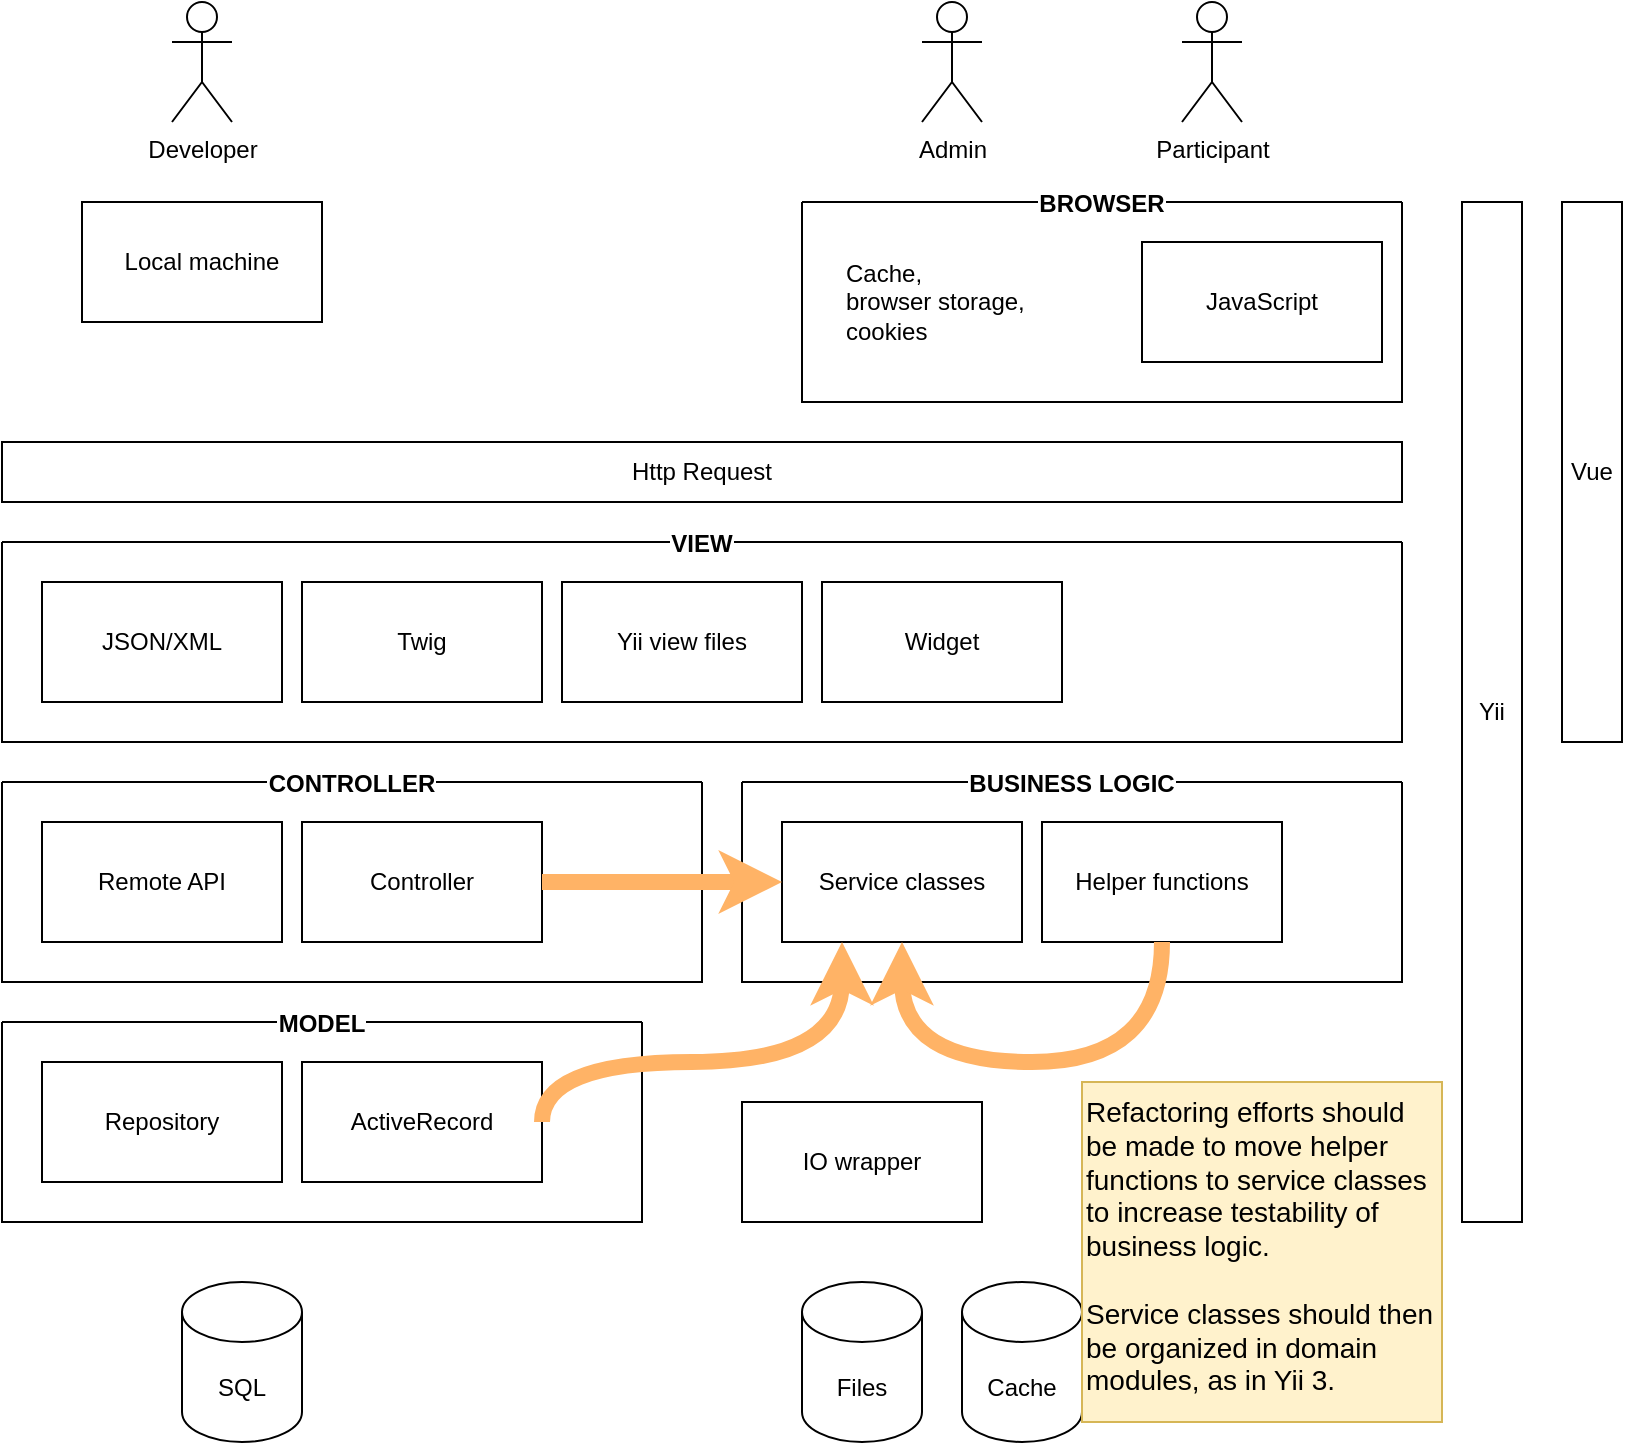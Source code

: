 <mxfile version="14.9.9" type="github"><diagram id="CAZZak_FirUkJ6t7yPCO" name="Page-1"><mxGraphModel dx="1420" dy="1889" grid="1" gridSize="10" guides="1" tooltips="1" connect="1" arrows="1" fold="1" page="1" pageScale="1" pageWidth="850" pageHeight="1100" math="0" shadow="0"><root><mxCell id="0"/><mxCell id="1" parent="0"/><mxCell id="ZQ06bYMubK2WD7voXs-C-1" value="SQL" style="shape=cylinder3;whiteSpace=wrap;html=1;boundedLbl=1;backgroundOutline=1;size=15;" parent="1" vertex="1"><mxGeometry x="220" y="320" width="60" height="80" as="geometry"/></mxCell><mxCell id="ZQ06bYMubK2WD7voXs-C-6" value="Service classes" style="whiteSpace=wrap;html=1;" parent="1" vertex="1"><mxGeometry x="520" y="90" width="120" height="60" as="geometry"/></mxCell><mxCell id="ZQ06bYMubK2WD7voXs-C-18" value="BUSINESS LOGIC" style="swimlane;startSize=0;labelBackgroundColor=#ffffff;" parent="1" vertex="1"><mxGeometry x="500" y="70" width="330" height="100" as="geometry"/></mxCell><mxCell id="ZQ06bYMubK2WD7voXs-C-7" value="Helper functions" style="whiteSpace=wrap;html=1;" parent="ZQ06bYMubK2WD7voXs-C-18" vertex="1"><mxGeometry x="150" y="20" width="120" height="60" as="geometry"/></mxCell><mxCell id="ZQ06bYMubK2WD7voXs-C-21" value="CONTROLLER" style="swimlane;startSize=0;labelBackgroundColor=#ffffff;" parent="1" vertex="1"><mxGeometry x="130" y="70" width="350" height="100" as="geometry"/></mxCell><mxCell id="ZQ06bYMubK2WD7voXs-C-3" value="Controller" style="rounded=0;whiteSpace=wrap;html=1;" parent="ZQ06bYMubK2WD7voXs-C-21" vertex="1"><mxGeometry x="150" y="20" width="120" height="60" as="geometry"/></mxCell><mxCell id="ZQ06bYMubK2WD7voXs-C-20" value="Remote API" style="rounded=0;whiteSpace=wrap;html=1;" parent="ZQ06bYMubK2WD7voXs-C-21" vertex="1"><mxGeometry x="20" y="20" width="120" height="60" as="geometry"/></mxCell><mxCell id="ZQ06bYMubK2WD7voXs-C-27" value="VIEW" style="swimlane;startSize=0;swimlaneFillColor=none;swimlaneLine=1;rounded=0;shadow=0;sketch=0;labelBackgroundColor=#ffffff;" parent="1" vertex="1"><mxGeometry x="130" y="-50" width="700" height="100" as="geometry"/></mxCell><mxCell id="ZQ06bYMubK2WD7voXs-C-28" value="JSON/XML" style="rounded=0;whiteSpace=wrap;html=1;" parent="ZQ06bYMubK2WD7voXs-C-27" vertex="1"><mxGeometry x="20" y="20" width="120" height="60" as="geometry"/></mxCell><mxCell id="ZQ06bYMubK2WD7voXs-C-48" value="Widget" style="rounded=0;whiteSpace=wrap;html=1;" parent="ZQ06bYMubK2WD7voXs-C-27" vertex="1"><mxGeometry x="410" y="20" width="120" height="60" as="geometry"/></mxCell><mxCell id="ZQ06bYMubK2WD7voXs-C-25" value="Twig" style="rounded=0;whiteSpace=wrap;html=1;" parent="ZQ06bYMubK2WD7voXs-C-27" vertex="1"><mxGeometry x="150" y="20" width="120" height="60" as="geometry"/></mxCell><mxCell id="ZQ06bYMubK2WD7voXs-C-4" value="Yii view files" style="rounded=0;whiteSpace=wrap;html=1;" parent="ZQ06bYMubK2WD7voXs-C-27" vertex="1"><mxGeometry x="280" y="20" width="120" height="60" as="geometry"/></mxCell><mxCell id="ZQ06bYMubK2WD7voXs-C-30" value="Local machine" style="rounded=0;whiteSpace=wrap;html=1;" parent="1" vertex="1"><mxGeometry x="170" y="-220" width="120" height="60" as="geometry"/></mxCell><mxCell id="ZQ06bYMubK2WD7voXs-C-31" value="Admin" style="shape=umlActor;verticalLabelPosition=bottom;verticalAlign=top;html=1;outlineConnect=0;" parent="1" vertex="1"><mxGeometry x="590" y="-320" width="30" height="60" as="geometry"/></mxCell><mxCell id="ZQ06bYMubK2WD7voXs-C-32" value="Participant" style="shape=umlActor;verticalLabelPosition=bottom;verticalAlign=top;html=1;outlineConnect=0;" parent="1" vertex="1"><mxGeometry x="720" y="-320" width="30" height="60" as="geometry"/></mxCell><mxCell id="ZQ06bYMubK2WD7voXs-C-33" value="Developer" style="shape=umlActor;verticalLabelPosition=bottom;verticalAlign=top;html=1;outlineConnect=0;" parent="1" vertex="1"><mxGeometry x="215" y="-320" width="30" height="60" as="geometry"/></mxCell><mxCell id="ZQ06bYMubK2WD7voXs-C-36" value="Http Request" style="rounded=0;whiteSpace=wrap;html=1;" parent="1" vertex="1"><mxGeometry x="130" y="-100" width="700" height="30" as="geometry"/></mxCell><mxCell id="ZQ06bYMubK2WD7voXs-C-38" value="MODEL" style="swimlane;startSize=0;labelBackgroundColor=#ffffff;labelBorderColor=none;" parent="1" vertex="1"><mxGeometry x="130" y="190" width="320" height="100" as="geometry"/></mxCell><mxCell id="ZQ06bYMubK2WD7voXs-C-40" value="ActiveRecord" style="rounded=0;whiteSpace=wrap;html=1;" parent="ZQ06bYMubK2WD7voXs-C-38" vertex="1"><mxGeometry x="150" y="20" width="120" height="60" as="geometry"/></mxCell><mxCell id="ZQ06bYMubK2WD7voXs-C-41" value="Repository" style="rounded=0;whiteSpace=wrap;html=1;" parent="ZQ06bYMubK2WD7voXs-C-38" vertex="1"><mxGeometry x="20" y="20" width="120" height="60" as="geometry"/></mxCell><mxCell id="ZQ06bYMubK2WD7voXs-C-44" value="BROWSER" style="swimlane;startSize=0;labelBackgroundColor=#ffffff;" parent="1" vertex="1"><mxGeometry x="530" y="-220" width="300" height="100" as="geometry"/></mxCell><mxCell id="ZQ06bYMubK2WD7voXs-C-5" value="JavaScript" style="whiteSpace=wrap;html=1;" parent="ZQ06bYMubK2WD7voXs-C-44" vertex="1"><mxGeometry x="170" y="20" width="120" height="60" as="geometry"/></mxCell><mxCell id="ZQ06bYMubK2WD7voXs-C-49" value="&lt;div align=&quot;left&quot;&gt;Cache,&lt;br&gt;&lt;/div&gt;&lt;div align=&quot;left&quot;&gt;browser storage,&lt;/div&gt;&lt;div align=&quot;left&quot;&gt;cookies&lt;/div&gt;" style="text;html=1;strokeColor=none;fillColor=none;align=left;verticalAlign=middle;whiteSpace=wrap;rounded=0;" parent="ZQ06bYMubK2WD7voXs-C-44" vertex="1"><mxGeometry x="20" y="40" width="130" height="20" as="geometry"/></mxCell><mxCell id="ZQ06bYMubK2WD7voXs-C-46" value="Files" style="shape=cylinder3;whiteSpace=wrap;html=1;boundedLbl=1;backgroundOutline=1;size=15;" parent="1" vertex="1"><mxGeometry x="530" y="320" width="60" height="80" as="geometry"/></mxCell><mxCell id="Rg0PUGwHE4vJt5AJLw-h-1" value="IO wrapper" style="rounded=0;whiteSpace=wrap;html=1;" parent="1" vertex="1"><mxGeometry x="500" y="230" width="120" height="60" as="geometry"/></mxCell><mxCell id="sVkk13WtHpjU11I0KpUk-1" value="Cache" style="shape=cylinder3;whiteSpace=wrap;html=1;boundedLbl=1;backgroundOutline=1;size=15;" parent="1" vertex="1"><mxGeometry x="610" y="320" width="60" height="80" as="geometry"/></mxCell><mxCell id="sVkk13WtHpjU11I0KpUk-2" value="Yii" style="rounded=0;whiteSpace=wrap;html=1;direction=south;" parent="1" vertex="1"><mxGeometry x="860" y="-220" width="30" height="510" as="geometry"/></mxCell><mxCell id="sVkk13WtHpjU11I0KpUk-3" value="Vue" style="rounded=0;whiteSpace=wrap;html=1;direction=south;" parent="1" vertex="1"><mxGeometry x="910" y="-220" width="30" height="270" as="geometry"/></mxCell><mxCell id="sVkk13WtHpjU11I0KpUk-5" value="" style="edgeStyle=segmentEdgeStyle;endArrow=classic;html=1;shadow=0;entryX=0.5;entryY=1;entryDx=0;entryDy=0;exitX=0.5;exitY=1;exitDx=0;exitDy=0;curved=1;fillColor=#fff2cc;strokeWidth=8;strokeColor=#FFB366;" parent="1" source="ZQ06bYMubK2WD7voXs-C-7" target="ZQ06bYMubK2WD7voXs-C-6" edge="1"><mxGeometry width="50" height="50" relative="1" as="geometry"><mxPoint x="700" y="290" as="sourcePoint"/><mxPoint x="750" y="240" as="targetPoint"/><Array as="points"><mxPoint x="710" y="210"/><mxPoint x="580" y="210"/></Array></mxGeometry></mxCell><mxCell id="sVkk13WtHpjU11I0KpUk-6" value="&lt;div&gt;Refactoring efforts should be made to move helper functions to service classes to increase testability of business logic.&lt;/div&gt;&lt;div&gt;&lt;br&gt;&lt;/div&gt;&lt;div&gt;Service classes should then be organized in domain modules, as in Yii 3.&lt;br&gt;&lt;/div&gt;" style="text;html=1;strokeColor=#d6b656;fillColor=#fff2cc;align=left;verticalAlign=top;whiteSpace=wrap;rounded=0;fontSize=14;" parent="1" vertex="1"><mxGeometry x="670" y="220" width="180" height="170" as="geometry"/></mxCell><mxCell id="sVkk13WtHpjU11I0KpUk-8" value="" style="edgeStyle=segmentEdgeStyle;endArrow=classic;html=1;shadow=0;exitX=1;exitY=0.5;exitDx=0;exitDy=0;curved=1;fillColor=#fff2cc;strokeWidth=8;strokeColor=#FFB366;" parent="1" source="ZQ06bYMubK2WD7voXs-C-3" edge="1"><mxGeometry width="50" height="50" relative="1" as="geometry"><mxPoint x="720" y="160" as="sourcePoint"/><mxPoint x="520" y="120" as="targetPoint"/><Array as="points"><mxPoint x="510" y="120"/><mxPoint x="510" y="120"/></Array></mxGeometry></mxCell><mxCell id="sVkk13WtHpjU11I0KpUk-9" value="" style="edgeStyle=segmentEdgeStyle;endArrow=classic;html=1;shadow=0;exitX=1;exitY=0.5;exitDx=0;exitDy=0;curved=1;fillColor=#fff2cc;strokeWidth=8;strokeColor=#FFB366;entryX=0.25;entryY=1;entryDx=0;entryDy=0;" parent="1" source="ZQ06bYMubK2WD7voXs-C-40" target="ZQ06bYMubK2WD7voXs-C-6" edge="1"><mxGeometry width="50" height="50" relative="1" as="geometry"><mxPoint x="410" y="130" as="sourcePoint"/><mxPoint x="530" y="130" as="targetPoint"/><Array as="points"><mxPoint x="400" y="210"/><mxPoint x="550" y="210"/></Array></mxGeometry></mxCell></root></mxGraphModel></diagram></mxfile>